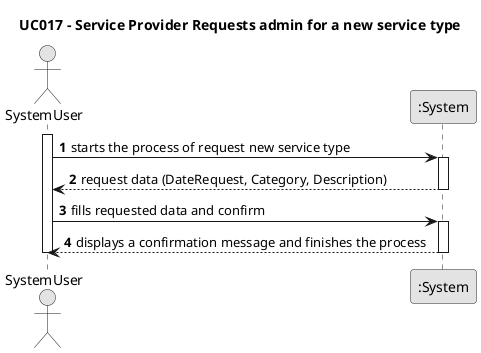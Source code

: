 @startuml
skinparam monochrome true
skinparam packageStyle rectangle
skinparam shadowing false

title UC017 - Service Provider Requests admin for a new service type

autonumber

actor SystemUser
participant ":System" as System

activate SystemUser
    SystemUser -> System : starts the process of request new service type
    activate System
        System --> SystemUser : request data (DateRequest, Category, Description)
    deactivate System

    SystemUser -> System :fills requested data and confirm

    activate System
        System --> SystemUser :displays a confirmation message and finishes the process
    deactivate System

deactivate SystemUser

@enduml